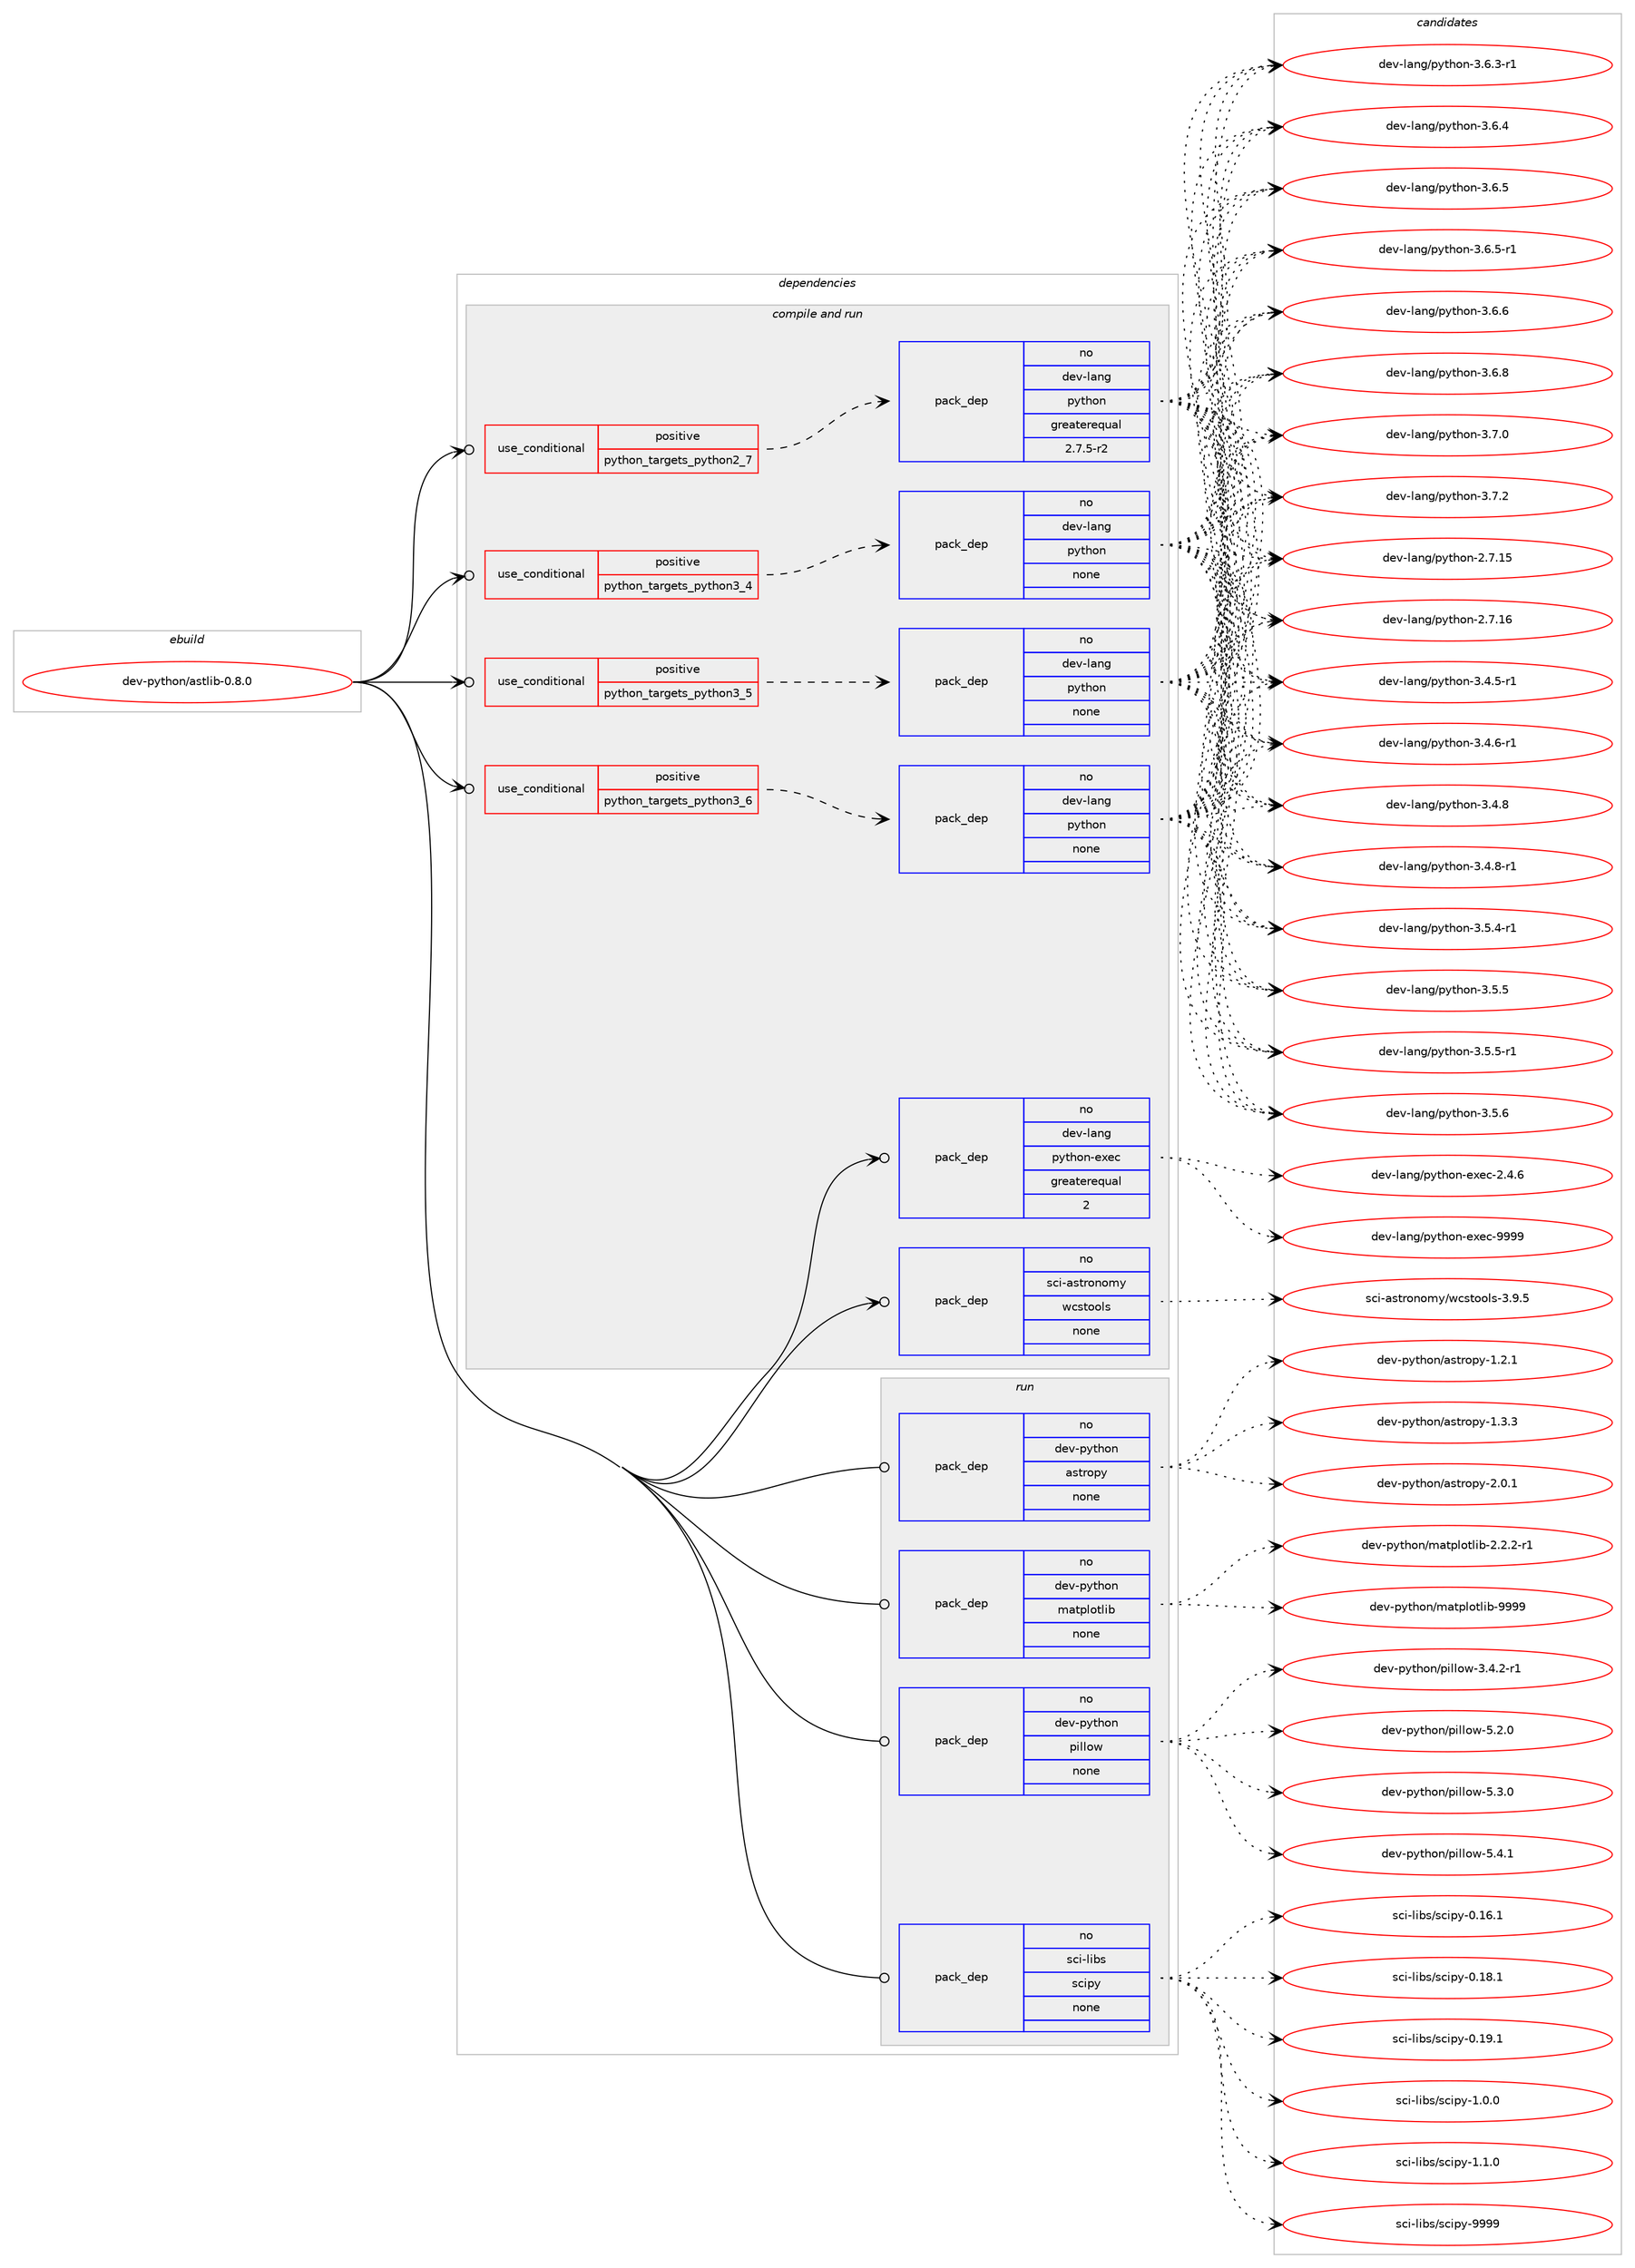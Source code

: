 digraph prolog {

# *************
# Graph options
# *************

newrank=true;
concentrate=true;
compound=true;
graph [rankdir=LR,fontname=Helvetica,fontsize=10,ranksep=1.5];#, ranksep=2.5, nodesep=0.2];
edge  [arrowhead=vee];
node  [fontname=Helvetica,fontsize=10];

# **********
# The ebuild
# **********

subgraph cluster_leftcol {
color=gray;
rank=same;
label=<<i>ebuild</i>>;
id [label="dev-python/astlib-0.8.0", color=red, width=4, href="../dev-python/astlib-0.8.0.svg"];
}

# ****************
# The dependencies
# ****************

subgraph cluster_midcol {
color=gray;
label=<<i>dependencies</i>>;
subgraph cluster_compile {
fillcolor="#eeeeee";
style=filled;
label=<<i>compile</i>>;
}
subgraph cluster_compileandrun {
fillcolor="#eeeeee";
style=filled;
label=<<i>compile and run</i>>;
subgraph cond370991 {
dependency1398884 [label=<<TABLE BORDER="0" CELLBORDER="1" CELLSPACING="0" CELLPADDING="4"><TR><TD ROWSPAN="3" CELLPADDING="10">use_conditional</TD></TR><TR><TD>positive</TD></TR><TR><TD>python_targets_python2_7</TD></TR></TABLE>>, shape=none, color=red];
subgraph pack1004668 {
dependency1398885 [label=<<TABLE BORDER="0" CELLBORDER="1" CELLSPACING="0" CELLPADDING="4" WIDTH="220"><TR><TD ROWSPAN="6" CELLPADDING="30">pack_dep</TD></TR><TR><TD WIDTH="110">no</TD></TR><TR><TD>dev-lang</TD></TR><TR><TD>python</TD></TR><TR><TD>greaterequal</TD></TR><TR><TD>2.7.5-r2</TD></TR></TABLE>>, shape=none, color=blue];
}
dependency1398884:e -> dependency1398885:w [weight=20,style="dashed",arrowhead="vee"];
}
id:e -> dependency1398884:w [weight=20,style="solid",arrowhead="odotvee"];
subgraph cond370992 {
dependency1398886 [label=<<TABLE BORDER="0" CELLBORDER="1" CELLSPACING="0" CELLPADDING="4"><TR><TD ROWSPAN="3" CELLPADDING="10">use_conditional</TD></TR><TR><TD>positive</TD></TR><TR><TD>python_targets_python3_4</TD></TR></TABLE>>, shape=none, color=red];
subgraph pack1004669 {
dependency1398887 [label=<<TABLE BORDER="0" CELLBORDER="1" CELLSPACING="0" CELLPADDING="4" WIDTH="220"><TR><TD ROWSPAN="6" CELLPADDING="30">pack_dep</TD></TR><TR><TD WIDTH="110">no</TD></TR><TR><TD>dev-lang</TD></TR><TR><TD>python</TD></TR><TR><TD>none</TD></TR><TR><TD></TD></TR></TABLE>>, shape=none, color=blue];
}
dependency1398886:e -> dependency1398887:w [weight=20,style="dashed",arrowhead="vee"];
}
id:e -> dependency1398886:w [weight=20,style="solid",arrowhead="odotvee"];
subgraph cond370993 {
dependency1398888 [label=<<TABLE BORDER="0" CELLBORDER="1" CELLSPACING="0" CELLPADDING="4"><TR><TD ROWSPAN="3" CELLPADDING="10">use_conditional</TD></TR><TR><TD>positive</TD></TR><TR><TD>python_targets_python3_5</TD></TR></TABLE>>, shape=none, color=red];
subgraph pack1004670 {
dependency1398889 [label=<<TABLE BORDER="0" CELLBORDER="1" CELLSPACING="0" CELLPADDING="4" WIDTH="220"><TR><TD ROWSPAN="6" CELLPADDING="30">pack_dep</TD></TR><TR><TD WIDTH="110">no</TD></TR><TR><TD>dev-lang</TD></TR><TR><TD>python</TD></TR><TR><TD>none</TD></TR><TR><TD></TD></TR></TABLE>>, shape=none, color=blue];
}
dependency1398888:e -> dependency1398889:w [weight=20,style="dashed",arrowhead="vee"];
}
id:e -> dependency1398888:w [weight=20,style="solid",arrowhead="odotvee"];
subgraph cond370994 {
dependency1398890 [label=<<TABLE BORDER="0" CELLBORDER="1" CELLSPACING="0" CELLPADDING="4"><TR><TD ROWSPAN="3" CELLPADDING="10">use_conditional</TD></TR><TR><TD>positive</TD></TR><TR><TD>python_targets_python3_6</TD></TR></TABLE>>, shape=none, color=red];
subgraph pack1004671 {
dependency1398891 [label=<<TABLE BORDER="0" CELLBORDER="1" CELLSPACING="0" CELLPADDING="4" WIDTH="220"><TR><TD ROWSPAN="6" CELLPADDING="30">pack_dep</TD></TR><TR><TD WIDTH="110">no</TD></TR><TR><TD>dev-lang</TD></TR><TR><TD>python</TD></TR><TR><TD>none</TD></TR><TR><TD></TD></TR></TABLE>>, shape=none, color=blue];
}
dependency1398890:e -> dependency1398891:w [weight=20,style="dashed",arrowhead="vee"];
}
id:e -> dependency1398890:w [weight=20,style="solid",arrowhead="odotvee"];
subgraph pack1004672 {
dependency1398892 [label=<<TABLE BORDER="0" CELLBORDER="1" CELLSPACING="0" CELLPADDING="4" WIDTH="220"><TR><TD ROWSPAN="6" CELLPADDING="30">pack_dep</TD></TR><TR><TD WIDTH="110">no</TD></TR><TR><TD>dev-lang</TD></TR><TR><TD>python-exec</TD></TR><TR><TD>greaterequal</TD></TR><TR><TD>2</TD></TR></TABLE>>, shape=none, color=blue];
}
id:e -> dependency1398892:w [weight=20,style="solid",arrowhead="odotvee"];
subgraph pack1004673 {
dependency1398893 [label=<<TABLE BORDER="0" CELLBORDER="1" CELLSPACING="0" CELLPADDING="4" WIDTH="220"><TR><TD ROWSPAN="6" CELLPADDING="30">pack_dep</TD></TR><TR><TD WIDTH="110">no</TD></TR><TR><TD>sci-astronomy</TD></TR><TR><TD>wcstools</TD></TR><TR><TD>none</TD></TR><TR><TD></TD></TR></TABLE>>, shape=none, color=blue];
}
id:e -> dependency1398893:w [weight=20,style="solid",arrowhead="odotvee"];
}
subgraph cluster_run {
fillcolor="#eeeeee";
style=filled;
label=<<i>run</i>>;
subgraph pack1004674 {
dependency1398894 [label=<<TABLE BORDER="0" CELLBORDER="1" CELLSPACING="0" CELLPADDING="4" WIDTH="220"><TR><TD ROWSPAN="6" CELLPADDING="30">pack_dep</TD></TR><TR><TD WIDTH="110">no</TD></TR><TR><TD>dev-python</TD></TR><TR><TD>astropy</TD></TR><TR><TD>none</TD></TR><TR><TD></TD></TR></TABLE>>, shape=none, color=blue];
}
id:e -> dependency1398894:w [weight=20,style="solid",arrowhead="odot"];
subgraph pack1004675 {
dependency1398895 [label=<<TABLE BORDER="0" CELLBORDER="1" CELLSPACING="0" CELLPADDING="4" WIDTH="220"><TR><TD ROWSPAN="6" CELLPADDING="30">pack_dep</TD></TR><TR><TD WIDTH="110">no</TD></TR><TR><TD>dev-python</TD></TR><TR><TD>matplotlib</TD></TR><TR><TD>none</TD></TR><TR><TD></TD></TR></TABLE>>, shape=none, color=blue];
}
id:e -> dependency1398895:w [weight=20,style="solid",arrowhead="odot"];
subgraph pack1004676 {
dependency1398896 [label=<<TABLE BORDER="0" CELLBORDER="1" CELLSPACING="0" CELLPADDING="4" WIDTH="220"><TR><TD ROWSPAN="6" CELLPADDING="30">pack_dep</TD></TR><TR><TD WIDTH="110">no</TD></TR><TR><TD>dev-python</TD></TR><TR><TD>pillow</TD></TR><TR><TD>none</TD></TR><TR><TD></TD></TR></TABLE>>, shape=none, color=blue];
}
id:e -> dependency1398896:w [weight=20,style="solid",arrowhead="odot"];
subgraph pack1004677 {
dependency1398897 [label=<<TABLE BORDER="0" CELLBORDER="1" CELLSPACING="0" CELLPADDING="4" WIDTH="220"><TR><TD ROWSPAN="6" CELLPADDING="30">pack_dep</TD></TR><TR><TD WIDTH="110">no</TD></TR><TR><TD>sci-libs</TD></TR><TR><TD>scipy</TD></TR><TR><TD>none</TD></TR><TR><TD></TD></TR></TABLE>>, shape=none, color=blue];
}
id:e -> dependency1398897:w [weight=20,style="solid",arrowhead="odot"];
}
}

# **************
# The candidates
# **************

subgraph cluster_choices {
rank=same;
color=gray;
label=<<i>candidates</i>>;

subgraph choice1004668 {
color=black;
nodesep=1;
choice10010111845108971101034711212111610411111045504655464953 [label="dev-lang/python-2.7.15", color=red, width=4,href="../dev-lang/python-2.7.15.svg"];
choice10010111845108971101034711212111610411111045504655464954 [label="dev-lang/python-2.7.16", color=red, width=4,href="../dev-lang/python-2.7.16.svg"];
choice1001011184510897110103471121211161041111104551465246534511449 [label="dev-lang/python-3.4.5-r1", color=red, width=4,href="../dev-lang/python-3.4.5-r1.svg"];
choice1001011184510897110103471121211161041111104551465246544511449 [label="dev-lang/python-3.4.6-r1", color=red, width=4,href="../dev-lang/python-3.4.6-r1.svg"];
choice100101118451089711010347112121116104111110455146524656 [label="dev-lang/python-3.4.8", color=red, width=4,href="../dev-lang/python-3.4.8.svg"];
choice1001011184510897110103471121211161041111104551465246564511449 [label="dev-lang/python-3.4.8-r1", color=red, width=4,href="../dev-lang/python-3.4.8-r1.svg"];
choice1001011184510897110103471121211161041111104551465346524511449 [label="dev-lang/python-3.5.4-r1", color=red, width=4,href="../dev-lang/python-3.5.4-r1.svg"];
choice100101118451089711010347112121116104111110455146534653 [label="dev-lang/python-3.5.5", color=red, width=4,href="../dev-lang/python-3.5.5.svg"];
choice1001011184510897110103471121211161041111104551465346534511449 [label="dev-lang/python-3.5.5-r1", color=red, width=4,href="../dev-lang/python-3.5.5-r1.svg"];
choice100101118451089711010347112121116104111110455146534654 [label="dev-lang/python-3.5.6", color=red, width=4,href="../dev-lang/python-3.5.6.svg"];
choice1001011184510897110103471121211161041111104551465446514511449 [label="dev-lang/python-3.6.3-r1", color=red, width=4,href="../dev-lang/python-3.6.3-r1.svg"];
choice100101118451089711010347112121116104111110455146544652 [label="dev-lang/python-3.6.4", color=red, width=4,href="../dev-lang/python-3.6.4.svg"];
choice100101118451089711010347112121116104111110455146544653 [label="dev-lang/python-3.6.5", color=red, width=4,href="../dev-lang/python-3.6.5.svg"];
choice1001011184510897110103471121211161041111104551465446534511449 [label="dev-lang/python-3.6.5-r1", color=red, width=4,href="../dev-lang/python-3.6.5-r1.svg"];
choice100101118451089711010347112121116104111110455146544654 [label="dev-lang/python-3.6.6", color=red, width=4,href="../dev-lang/python-3.6.6.svg"];
choice100101118451089711010347112121116104111110455146544656 [label="dev-lang/python-3.6.8", color=red, width=4,href="../dev-lang/python-3.6.8.svg"];
choice100101118451089711010347112121116104111110455146554648 [label="dev-lang/python-3.7.0", color=red, width=4,href="../dev-lang/python-3.7.0.svg"];
choice100101118451089711010347112121116104111110455146554650 [label="dev-lang/python-3.7.2", color=red, width=4,href="../dev-lang/python-3.7.2.svg"];
dependency1398885:e -> choice10010111845108971101034711212111610411111045504655464953:w [style=dotted,weight="100"];
dependency1398885:e -> choice10010111845108971101034711212111610411111045504655464954:w [style=dotted,weight="100"];
dependency1398885:e -> choice1001011184510897110103471121211161041111104551465246534511449:w [style=dotted,weight="100"];
dependency1398885:e -> choice1001011184510897110103471121211161041111104551465246544511449:w [style=dotted,weight="100"];
dependency1398885:e -> choice100101118451089711010347112121116104111110455146524656:w [style=dotted,weight="100"];
dependency1398885:e -> choice1001011184510897110103471121211161041111104551465246564511449:w [style=dotted,weight="100"];
dependency1398885:e -> choice1001011184510897110103471121211161041111104551465346524511449:w [style=dotted,weight="100"];
dependency1398885:e -> choice100101118451089711010347112121116104111110455146534653:w [style=dotted,weight="100"];
dependency1398885:e -> choice1001011184510897110103471121211161041111104551465346534511449:w [style=dotted,weight="100"];
dependency1398885:e -> choice100101118451089711010347112121116104111110455146534654:w [style=dotted,weight="100"];
dependency1398885:e -> choice1001011184510897110103471121211161041111104551465446514511449:w [style=dotted,weight="100"];
dependency1398885:e -> choice100101118451089711010347112121116104111110455146544652:w [style=dotted,weight="100"];
dependency1398885:e -> choice100101118451089711010347112121116104111110455146544653:w [style=dotted,weight="100"];
dependency1398885:e -> choice1001011184510897110103471121211161041111104551465446534511449:w [style=dotted,weight="100"];
dependency1398885:e -> choice100101118451089711010347112121116104111110455146544654:w [style=dotted,weight="100"];
dependency1398885:e -> choice100101118451089711010347112121116104111110455146544656:w [style=dotted,weight="100"];
dependency1398885:e -> choice100101118451089711010347112121116104111110455146554648:w [style=dotted,weight="100"];
dependency1398885:e -> choice100101118451089711010347112121116104111110455146554650:w [style=dotted,weight="100"];
}
subgraph choice1004669 {
color=black;
nodesep=1;
choice10010111845108971101034711212111610411111045504655464953 [label="dev-lang/python-2.7.15", color=red, width=4,href="../dev-lang/python-2.7.15.svg"];
choice10010111845108971101034711212111610411111045504655464954 [label="dev-lang/python-2.7.16", color=red, width=4,href="../dev-lang/python-2.7.16.svg"];
choice1001011184510897110103471121211161041111104551465246534511449 [label="dev-lang/python-3.4.5-r1", color=red, width=4,href="../dev-lang/python-3.4.5-r1.svg"];
choice1001011184510897110103471121211161041111104551465246544511449 [label="dev-lang/python-3.4.6-r1", color=red, width=4,href="../dev-lang/python-3.4.6-r1.svg"];
choice100101118451089711010347112121116104111110455146524656 [label="dev-lang/python-3.4.8", color=red, width=4,href="../dev-lang/python-3.4.8.svg"];
choice1001011184510897110103471121211161041111104551465246564511449 [label="dev-lang/python-3.4.8-r1", color=red, width=4,href="../dev-lang/python-3.4.8-r1.svg"];
choice1001011184510897110103471121211161041111104551465346524511449 [label="dev-lang/python-3.5.4-r1", color=red, width=4,href="../dev-lang/python-3.5.4-r1.svg"];
choice100101118451089711010347112121116104111110455146534653 [label="dev-lang/python-3.5.5", color=red, width=4,href="../dev-lang/python-3.5.5.svg"];
choice1001011184510897110103471121211161041111104551465346534511449 [label="dev-lang/python-3.5.5-r1", color=red, width=4,href="../dev-lang/python-3.5.5-r1.svg"];
choice100101118451089711010347112121116104111110455146534654 [label="dev-lang/python-3.5.6", color=red, width=4,href="../dev-lang/python-3.5.6.svg"];
choice1001011184510897110103471121211161041111104551465446514511449 [label="dev-lang/python-3.6.3-r1", color=red, width=4,href="../dev-lang/python-3.6.3-r1.svg"];
choice100101118451089711010347112121116104111110455146544652 [label="dev-lang/python-3.6.4", color=red, width=4,href="../dev-lang/python-3.6.4.svg"];
choice100101118451089711010347112121116104111110455146544653 [label="dev-lang/python-3.6.5", color=red, width=4,href="../dev-lang/python-3.6.5.svg"];
choice1001011184510897110103471121211161041111104551465446534511449 [label="dev-lang/python-3.6.5-r1", color=red, width=4,href="../dev-lang/python-3.6.5-r1.svg"];
choice100101118451089711010347112121116104111110455146544654 [label="dev-lang/python-3.6.6", color=red, width=4,href="../dev-lang/python-3.6.6.svg"];
choice100101118451089711010347112121116104111110455146544656 [label="dev-lang/python-3.6.8", color=red, width=4,href="../dev-lang/python-3.6.8.svg"];
choice100101118451089711010347112121116104111110455146554648 [label="dev-lang/python-3.7.0", color=red, width=4,href="../dev-lang/python-3.7.0.svg"];
choice100101118451089711010347112121116104111110455146554650 [label="dev-lang/python-3.7.2", color=red, width=4,href="../dev-lang/python-3.7.2.svg"];
dependency1398887:e -> choice10010111845108971101034711212111610411111045504655464953:w [style=dotted,weight="100"];
dependency1398887:e -> choice10010111845108971101034711212111610411111045504655464954:w [style=dotted,weight="100"];
dependency1398887:e -> choice1001011184510897110103471121211161041111104551465246534511449:w [style=dotted,weight="100"];
dependency1398887:e -> choice1001011184510897110103471121211161041111104551465246544511449:w [style=dotted,weight="100"];
dependency1398887:e -> choice100101118451089711010347112121116104111110455146524656:w [style=dotted,weight="100"];
dependency1398887:e -> choice1001011184510897110103471121211161041111104551465246564511449:w [style=dotted,weight="100"];
dependency1398887:e -> choice1001011184510897110103471121211161041111104551465346524511449:w [style=dotted,weight="100"];
dependency1398887:e -> choice100101118451089711010347112121116104111110455146534653:w [style=dotted,weight="100"];
dependency1398887:e -> choice1001011184510897110103471121211161041111104551465346534511449:w [style=dotted,weight="100"];
dependency1398887:e -> choice100101118451089711010347112121116104111110455146534654:w [style=dotted,weight="100"];
dependency1398887:e -> choice1001011184510897110103471121211161041111104551465446514511449:w [style=dotted,weight="100"];
dependency1398887:e -> choice100101118451089711010347112121116104111110455146544652:w [style=dotted,weight="100"];
dependency1398887:e -> choice100101118451089711010347112121116104111110455146544653:w [style=dotted,weight="100"];
dependency1398887:e -> choice1001011184510897110103471121211161041111104551465446534511449:w [style=dotted,weight="100"];
dependency1398887:e -> choice100101118451089711010347112121116104111110455146544654:w [style=dotted,weight="100"];
dependency1398887:e -> choice100101118451089711010347112121116104111110455146544656:w [style=dotted,weight="100"];
dependency1398887:e -> choice100101118451089711010347112121116104111110455146554648:w [style=dotted,weight="100"];
dependency1398887:e -> choice100101118451089711010347112121116104111110455146554650:w [style=dotted,weight="100"];
}
subgraph choice1004670 {
color=black;
nodesep=1;
choice10010111845108971101034711212111610411111045504655464953 [label="dev-lang/python-2.7.15", color=red, width=4,href="../dev-lang/python-2.7.15.svg"];
choice10010111845108971101034711212111610411111045504655464954 [label="dev-lang/python-2.7.16", color=red, width=4,href="../dev-lang/python-2.7.16.svg"];
choice1001011184510897110103471121211161041111104551465246534511449 [label="dev-lang/python-3.4.5-r1", color=red, width=4,href="../dev-lang/python-3.4.5-r1.svg"];
choice1001011184510897110103471121211161041111104551465246544511449 [label="dev-lang/python-3.4.6-r1", color=red, width=4,href="../dev-lang/python-3.4.6-r1.svg"];
choice100101118451089711010347112121116104111110455146524656 [label="dev-lang/python-3.4.8", color=red, width=4,href="../dev-lang/python-3.4.8.svg"];
choice1001011184510897110103471121211161041111104551465246564511449 [label="dev-lang/python-3.4.8-r1", color=red, width=4,href="../dev-lang/python-3.4.8-r1.svg"];
choice1001011184510897110103471121211161041111104551465346524511449 [label="dev-lang/python-3.5.4-r1", color=red, width=4,href="../dev-lang/python-3.5.4-r1.svg"];
choice100101118451089711010347112121116104111110455146534653 [label="dev-lang/python-3.5.5", color=red, width=4,href="../dev-lang/python-3.5.5.svg"];
choice1001011184510897110103471121211161041111104551465346534511449 [label="dev-lang/python-3.5.5-r1", color=red, width=4,href="../dev-lang/python-3.5.5-r1.svg"];
choice100101118451089711010347112121116104111110455146534654 [label="dev-lang/python-3.5.6", color=red, width=4,href="../dev-lang/python-3.5.6.svg"];
choice1001011184510897110103471121211161041111104551465446514511449 [label="dev-lang/python-3.6.3-r1", color=red, width=4,href="../dev-lang/python-3.6.3-r1.svg"];
choice100101118451089711010347112121116104111110455146544652 [label="dev-lang/python-3.6.4", color=red, width=4,href="../dev-lang/python-3.6.4.svg"];
choice100101118451089711010347112121116104111110455146544653 [label="dev-lang/python-3.6.5", color=red, width=4,href="../dev-lang/python-3.6.5.svg"];
choice1001011184510897110103471121211161041111104551465446534511449 [label="dev-lang/python-3.6.5-r1", color=red, width=4,href="../dev-lang/python-3.6.5-r1.svg"];
choice100101118451089711010347112121116104111110455146544654 [label="dev-lang/python-3.6.6", color=red, width=4,href="../dev-lang/python-3.6.6.svg"];
choice100101118451089711010347112121116104111110455146544656 [label="dev-lang/python-3.6.8", color=red, width=4,href="../dev-lang/python-3.6.8.svg"];
choice100101118451089711010347112121116104111110455146554648 [label="dev-lang/python-3.7.0", color=red, width=4,href="../dev-lang/python-3.7.0.svg"];
choice100101118451089711010347112121116104111110455146554650 [label="dev-lang/python-3.7.2", color=red, width=4,href="../dev-lang/python-3.7.2.svg"];
dependency1398889:e -> choice10010111845108971101034711212111610411111045504655464953:w [style=dotted,weight="100"];
dependency1398889:e -> choice10010111845108971101034711212111610411111045504655464954:w [style=dotted,weight="100"];
dependency1398889:e -> choice1001011184510897110103471121211161041111104551465246534511449:w [style=dotted,weight="100"];
dependency1398889:e -> choice1001011184510897110103471121211161041111104551465246544511449:w [style=dotted,weight="100"];
dependency1398889:e -> choice100101118451089711010347112121116104111110455146524656:w [style=dotted,weight="100"];
dependency1398889:e -> choice1001011184510897110103471121211161041111104551465246564511449:w [style=dotted,weight="100"];
dependency1398889:e -> choice1001011184510897110103471121211161041111104551465346524511449:w [style=dotted,weight="100"];
dependency1398889:e -> choice100101118451089711010347112121116104111110455146534653:w [style=dotted,weight="100"];
dependency1398889:e -> choice1001011184510897110103471121211161041111104551465346534511449:w [style=dotted,weight="100"];
dependency1398889:e -> choice100101118451089711010347112121116104111110455146534654:w [style=dotted,weight="100"];
dependency1398889:e -> choice1001011184510897110103471121211161041111104551465446514511449:w [style=dotted,weight="100"];
dependency1398889:e -> choice100101118451089711010347112121116104111110455146544652:w [style=dotted,weight="100"];
dependency1398889:e -> choice100101118451089711010347112121116104111110455146544653:w [style=dotted,weight="100"];
dependency1398889:e -> choice1001011184510897110103471121211161041111104551465446534511449:w [style=dotted,weight="100"];
dependency1398889:e -> choice100101118451089711010347112121116104111110455146544654:w [style=dotted,weight="100"];
dependency1398889:e -> choice100101118451089711010347112121116104111110455146544656:w [style=dotted,weight="100"];
dependency1398889:e -> choice100101118451089711010347112121116104111110455146554648:w [style=dotted,weight="100"];
dependency1398889:e -> choice100101118451089711010347112121116104111110455146554650:w [style=dotted,weight="100"];
}
subgraph choice1004671 {
color=black;
nodesep=1;
choice10010111845108971101034711212111610411111045504655464953 [label="dev-lang/python-2.7.15", color=red, width=4,href="../dev-lang/python-2.7.15.svg"];
choice10010111845108971101034711212111610411111045504655464954 [label="dev-lang/python-2.7.16", color=red, width=4,href="../dev-lang/python-2.7.16.svg"];
choice1001011184510897110103471121211161041111104551465246534511449 [label="dev-lang/python-3.4.5-r1", color=red, width=4,href="../dev-lang/python-3.4.5-r1.svg"];
choice1001011184510897110103471121211161041111104551465246544511449 [label="dev-lang/python-3.4.6-r1", color=red, width=4,href="../dev-lang/python-3.4.6-r1.svg"];
choice100101118451089711010347112121116104111110455146524656 [label="dev-lang/python-3.4.8", color=red, width=4,href="../dev-lang/python-3.4.8.svg"];
choice1001011184510897110103471121211161041111104551465246564511449 [label="dev-lang/python-3.4.8-r1", color=red, width=4,href="../dev-lang/python-3.4.8-r1.svg"];
choice1001011184510897110103471121211161041111104551465346524511449 [label="dev-lang/python-3.5.4-r1", color=red, width=4,href="../dev-lang/python-3.5.4-r1.svg"];
choice100101118451089711010347112121116104111110455146534653 [label="dev-lang/python-3.5.5", color=red, width=4,href="../dev-lang/python-3.5.5.svg"];
choice1001011184510897110103471121211161041111104551465346534511449 [label="dev-lang/python-3.5.5-r1", color=red, width=4,href="../dev-lang/python-3.5.5-r1.svg"];
choice100101118451089711010347112121116104111110455146534654 [label="dev-lang/python-3.5.6", color=red, width=4,href="../dev-lang/python-3.5.6.svg"];
choice1001011184510897110103471121211161041111104551465446514511449 [label="dev-lang/python-3.6.3-r1", color=red, width=4,href="../dev-lang/python-3.6.3-r1.svg"];
choice100101118451089711010347112121116104111110455146544652 [label="dev-lang/python-3.6.4", color=red, width=4,href="../dev-lang/python-3.6.4.svg"];
choice100101118451089711010347112121116104111110455146544653 [label="dev-lang/python-3.6.5", color=red, width=4,href="../dev-lang/python-3.6.5.svg"];
choice1001011184510897110103471121211161041111104551465446534511449 [label="dev-lang/python-3.6.5-r1", color=red, width=4,href="../dev-lang/python-3.6.5-r1.svg"];
choice100101118451089711010347112121116104111110455146544654 [label="dev-lang/python-3.6.6", color=red, width=4,href="../dev-lang/python-3.6.6.svg"];
choice100101118451089711010347112121116104111110455146544656 [label="dev-lang/python-3.6.8", color=red, width=4,href="../dev-lang/python-3.6.8.svg"];
choice100101118451089711010347112121116104111110455146554648 [label="dev-lang/python-3.7.0", color=red, width=4,href="../dev-lang/python-3.7.0.svg"];
choice100101118451089711010347112121116104111110455146554650 [label="dev-lang/python-3.7.2", color=red, width=4,href="../dev-lang/python-3.7.2.svg"];
dependency1398891:e -> choice10010111845108971101034711212111610411111045504655464953:w [style=dotted,weight="100"];
dependency1398891:e -> choice10010111845108971101034711212111610411111045504655464954:w [style=dotted,weight="100"];
dependency1398891:e -> choice1001011184510897110103471121211161041111104551465246534511449:w [style=dotted,weight="100"];
dependency1398891:e -> choice1001011184510897110103471121211161041111104551465246544511449:w [style=dotted,weight="100"];
dependency1398891:e -> choice100101118451089711010347112121116104111110455146524656:w [style=dotted,weight="100"];
dependency1398891:e -> choice1001011184510897110103471121211161041111104551465246564511449:w [style=dotted,weight="100"];
dependency1398891:e -> choice1001011184510897110103471121211161041111104551465346524511449:w [style=dotted,weight="100"];
dependency1398891:e -> choice100101118451089711010347112121116104111110455146534653:w [style=dotted,weight="100"];
dependency1398891:e -> choice1001011184510897110103471121211161041111104551465346534511449:w [style=dotted,weight="100"];
dependency1398891:e -> choice100101118451089711010347112121116104111110455146534654:w [style=dotted,weight="100"];
dependency1398891:e -> choice1001011184510897110103471121211161041111104551465446514511449:w [style=dotted,weight="100"];
dependency1398891:e -> choice100101118451089711010347112121116104111110455146544652:w [style=dotted,weight="100"];
dependency1398891:e -> choice100101118451089711010347112121116104111110455146544653:w [style=dotted,weight="100"];
dependency1398891:e -> choice1001011184510897110103471121211161041111104551465446534511449:w [style=dotted,weight="100"];
dependency1398891:e -> choice100101118451089711010347112121116104111110455146544654:w [style=dotted,weight="100"];
dependency1398891:e -> choice100101118451089711010347112121116104111110455146544656:w [style=dotted,weight="100"];
dependency1398891:e -> choice100101118451089711010347112121116104111110455146554648:w [style=dotted,weight="100"];
dependency1398891:e -> choice100101118451089711010347112121116104111110455146554650:w [style=dotted,weight="100"];
}
subgraph choice1004672 {
color=black;
nodesep=1;
choice1001011184510897110103471121211161041111104510112010199455046524654 [label="dev-lang/python-exec-2.4.6", color=red, width=4,href="../dev-lang/python-exec-2.4.6.svg"];
choice10010111845108971101034711212111610411111045101120101994557575757 [label="dev-lang/python-exec-9999", color=red, width=4,href="../dev-lang/python-exec-9999.svg"];
dependency1398892:e -> choice1001011184510897110103471121211161041111104510112010199455046524654:w [style=dotted,weight="100"];
dependency1398892:e -> choice10010111845108971101034711212111610411111045101120101994557575757:w [style=dotted,weight="100"];
}
subgraph choice1004673 {
color=black;
nodesep=1;
choice1159910545971151161141111101111091214711999115116111111108115455146574653 [label="sci-astronomy/wcstools-3.9.5", color=red, width=4,href="../sci-astronomy/wcstools-3.9.5.svg"];
dependency1398893:e -> choice1159910545971151161141111101111091214711999115116111111108115455146574653:w [style=dotted,weight="100"];
}
subgraph choice1004674 {
color=black;
nodesep=1;
choice100101118451121211161041111104797115116114111112121454946504649 [label="dev-python/astropy-1.2.1", color=red, width=4,href="../dev-python/astropy-1.2.1.svg"];
choice100101118451121211161041111104797115116114111112121454946514651 [label="dev-python/astropy-1.3.3", color=red, width=4,href="../dev-python/astropy-1.3.3.svg"];
choice100101118451121211161041111104797115116114111112121455046484649 [label="dev-python/astropy-2.0.1", color=red, width=4,href="../dev-python/astropy-2.0.1.svg"];
dependency1398894:e -> choice100101118451121211161041111104797115116114111112121454946504649:w [style=dotted,weight="100"];
dependency1398894:e -> choice100101118451121211161041111104797115116114111112121454946514651:w [style=dotted,weight="100"];
dependency1398894:e -> choice100101118451121211161041111104797115116114111112121455046484649:w [style=dotted,weight="100"];
}
subgraph choice1004675 {
color=black;
nodesep=1;
choice100101118451121211161041111104710997116112108111116108105984550465046504511449 [label="dev-python/matplotlib-2.2.2-r1", color=red, width=4,href="../dev-python/matplotlib-2.2.2-r1.svg"];
choice100101118451121211161041111104710997116112108111116108105984557575757 [label="dev-python/matplotlib-9999", color=red, width=4,href="../dev-python/matplotlib-9999.svg"];
dependency1398895:e -> choice100101118451121211161041111104710997116112108111116108105984550465046504511449:w [style=dotted,weight="100"];
dependency1398895:e -> choice100101118451121211161041111104710997116112108111116108105984557575757:w [style=dotted,weight="100"];
}
subgraph choice1004676 {
color=black;
nodesep=1;
choice10010111845112121116104111110471121051081081111194551465246504511449 [label="dev-python/pillow-3.4.2-r1", color=red, width=4,href="../dev-python/pillow-3.4.2-r1.svg"];
choice1001011184511212111610411111047112105108108111119455346504648 [label="dev-python/pillow-5.2.0", color=red, width=4,href="../dev-python/pillow-5.2.0.svg"];
choice1001011184511212111610411111047112105108108111119455346514648 [label="dev-python/pillow-5.3.0", color=red, width=4,href="../dev-python/pillow-5.3.0.svg"];
choice1001011184511212111610411111047112105108108111119455346524649 [label="dev-python/pillow-5.4.1", color=red, width=4,href="../dev-python/pillow-5.4.1.svg"];
dependency1398896:e -> choice10010111845112121116104111110471121051081081111194551465246504511449:w [style=dotted,weight="100"];
dependency1398896:e -> choice1001011184511212111610411111047112105108108111119455346504648:w [style=dotted,weight="100"];
dependency1398896:e -> choice1001011184511212111610411111047112105108108111119455346514648:w [style=dotted,weight="100"];
dependency1398896:e -> choice1001011184511212111610411111047112105108108111119455346524649:w [style=dotted,weight="100"];
}
subgraph choice1004677 {
color=black;
nodesep=1;
choice115991054510810598115471159910511212145484649544649 [label="sci-libs/scipy-0.16.1", color=red, width=4,href="../sci-libs/scipy-0.16.1.svg"];
choice115991054510810598115471159910511212145484649564649 [label="sci-libs/scipy-0.18.1", color=red, width=4,href="../sci-libs/scipy-0.18.1.svg"];
choice115991054510810598115471159910511212145484649574649 [label="sci-libs/scipy-0.19.1", color=red, width=4,href="../sci-libs/scipy-0.19.1.svg"];
choice1159910545108105981154711599105112121454946484648 [label="sci-libs/scipy-1.0.0", color=red, width=4,href="../sci-libs/scipy-1.0.0.svg"];
choice1159910545108105981154711599105112121454946494648 [label="sci-libs/scipy-1.1.0", color=red, width=4,href="../sci-libs/scipy-1.1.0.svg"];
choice11599105451081059811547115991051121214557575757 [label="sci-libs/scipy-9999", color=red, width=4,href="../sci-libs/scipy-9999.svg"];
dependency1398897:e -> choice115991054510810598115471159910511212145484649544649:w [style=dotted,weight="100"];
dependency1398897:e -> choice115991054510810598115471159910511212145484649564649:w [style=dotted,weight="100"];
dependency1398897:e -> choice115991054510810598115471159910511212145484649574649:w [style=dotted,weight="100"];
dependency1398897:e -> choice1159910545108105981154711599105112121454946484648:w [style=dotted,weight="100"];
dependency1398897:e -> choice1159910545108105981154711599105112121454946494648:w [style=dotted,weight="100"];
dependency1398897:e -> choice11599105451081059811547115991051121214557575757:w [style=dotted,weight="100"];
}
}

}
